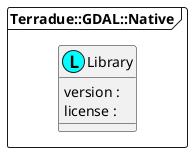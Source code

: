 @startuml
package "Terradue::GDAL::Native" <<Frame>> {
  class "Library" as namespace_terradue_1_1_g_d_a_l_1_1_native << (L, cyan) >> [[../technology/packages/namespace_terradue_1_1_g_d_a_l_1_1_native.html]] {
     version : 
     license : 
  }
}
@enduml
